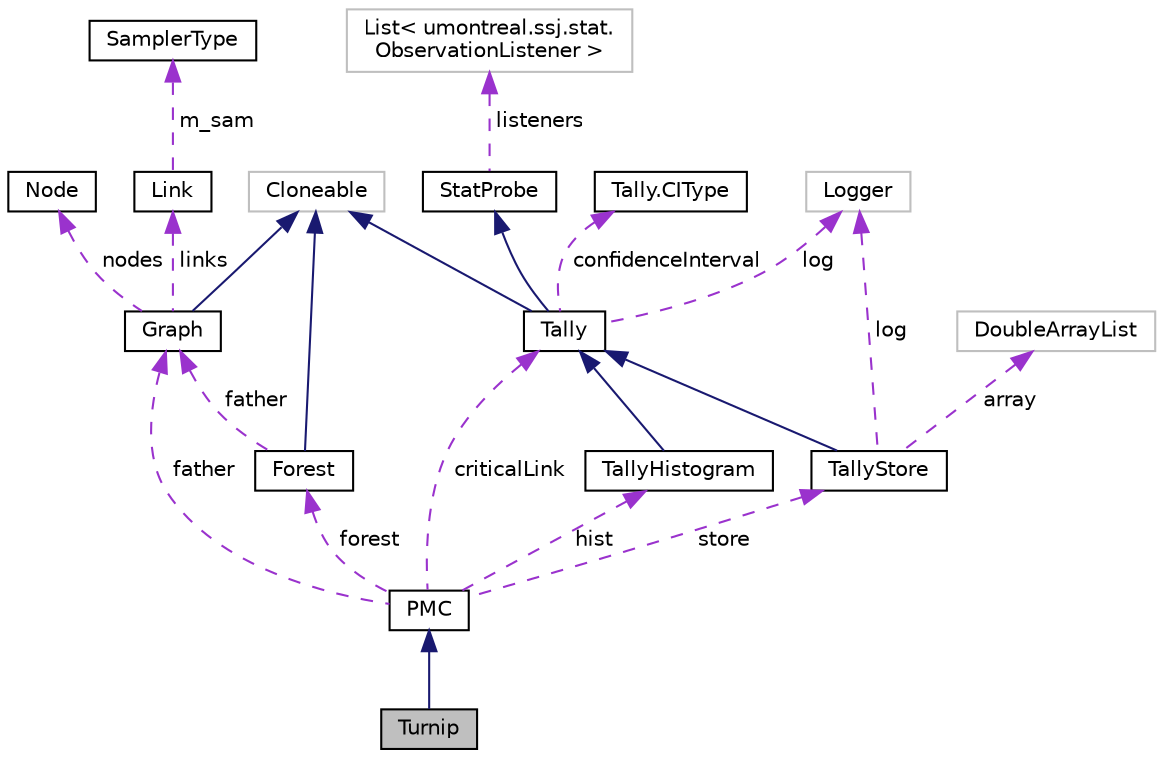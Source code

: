 digraph "Turnip"
{
 // INTERACTIVE_SVG=YES
  bgcolor="transparent";
  edge [fontname="Helvetica",fontsize="10",labelfontname="Helvetica",labelfontsize="10"];
  node [fontname="Helvetica",fontsize="10",shape=record];
  Node2 [label="Turnip",height=0.2,width=0.4,color="black", fillcolor="grey75", style="filled", fontcolor="black"];
  Node3 -> Node2 [dir="back",color="midnightblue",fontsize="10",style="solid",fontname="Helvetica"];
  Node3 [label="PMC",height=0.2,width=0.4,color="black",URL="$d4/de0/classumontreal_1_1ssj_1_1networks_1_1PMC.html",tooltip="This class implements the Permutation Monte Carlo method to estimate the reliability of a network..."];
  Node4 -> Node3 [dir="back",color="darkorchid3",fontsize="10",style="dashed",label=" forest" ,fontname="Helvetica"];
  Node4 [label="Forest",height=0.2,width=0.4,color="black",URL="$d8/d06/classumontreal_1_1ssj_1_1networks_1_1Forest.html",tooltip="This class implements forest and trees. "];
  Node5 -> Node4 [dir="back",color="midnightblue",fontsize="10",style="solid",fontname="Helvetica"];
  Node5 [label="Cloneable",height=0.2,width=0.4,color="grey75"];
  Node6 -> Node4 [dir="back",color="darkorchid3",fontsize="10",style="dashed",label=" father" ,fontname="Helvetica"];
  Node6 [label="Graph",height=0.2,width=0.4,color="black",URL="$d4/d6e/classumontreal_1_1ssj_1_1networks_1_1Graph.html",tooltip="This class implements a stochastic non-oriented weighted graph (a network). "];
  Node5 -> Node6 [dir="back",color="midnightblue",fontsize="10",style="solid",fontname="Helvetica"];
  Node7 -> Node6 [dir="back",color="darkorchid3",fontsize="10",style="dashed",label=" nodes" ,fontname="Helvetica"];
  Node7 [label="Node",height=0.2,width=0.4,color="black",URL="$dc/dbc/classumontreal_1_1ssj_1_1networks_1_1Node.html",tooltip="This class provides nodes for a graph. "];
  Node8 -> Node6 [dir="back",color="darkorchid3",fontsize="10",style="dashed",label=" links" ,fontname="Helvetica"];
  Node8 [label="Link",height=0.2,width=0.4,color="black",URL="$df/d9c/classumontreal_1_1ssj_1_1networks_1_1Link.html",tooltip="A Link of a network. "];
  Node9 -> Node8 [dir="back",color="darkorchid3",fontsize="10",style="dashed",label=" m_sam" ,fontname="Helvetica"];
  Node9 [label="SamplerType",height=0.2,width=0.4,color="black",URL="$db/d5d/enumumontreal_1_1ssj_1_1networks_1_1SamplerType.html"];
  Node6 -> Node3 [dir="back",color="darkorchid3",fontsize="10",style="dashed",label=" father" ,fontname="Helvetica"];
  Node10 -> Node3 [dir="back",color="darkorchid3",fontsize="10",style="dashed",label=" criticalLink" ,fontname="Helvetica"];
  Node10 [label="Tally",height=0.2,width=0.4,color="black",URL="$d8/d54/classumontreal_1_1ssj_1_1stat_1_1Tally.html",tooltip="A subclass of StatProbe. "];
  Node11 -> Node10 [dir="back",color="midnightblue",fontsize="10",style="solid",fontname="Helvetica"];
  Node11 [label="StatProbe",height=0.2,width=0.4,color="black",URL="$d5/d8e/classumontreal_1_1ssj_1_1stat_1_1StatProbe.html",tooltip="The objects of this class are statistical probes or collectors, which are elementary devices for coll..."];
  Node12 -> Node11 [dir="back",color="darkorchid3",fontsize="10",style="dashed",label=" listeners" ,fontname="Helvetica"];
  Node12 [label="List\< umontreal.ssj.stat.\lObservationListener \>",height=0.2,width=0.4,color="grey75"];
  Node5 -> Node10 [dir="back",color="midnightblue",fontsize="10",style="solid",fontname="Helvetica"];
  Node13 -> Node10 [dir="back",color="darkorchid3",fontsize="10",style="dashed",label=" log" ,fontname="Helvetica"];
  Node13 [label="Logger",height=0.2,width=0.4,color="grey75"];
  Node14 -> Node10 [dir="back",color="darkorchid3",fontsize="10",style="dashed",label=" confidenceInterval" ,fontname="Helvetica"];
  Node14 [label="Tally.CIType",height=0.2,width=0.4,color="black",URL="$d9/df5/enumumontreal_1_1ssj_1_1stat_1_1Tally_1_1CIType.html"];
  Node15 -> Node3 [dir="back",color="darkorchid3",fontsize="10",style="dashed",label=" store" ,fontname="Helvetica"];
  Node15 [label="TallyStore",height=0.2,width=0.4,color="black",URL="$d8/de5/classumontreal_1_1ssj_1_1stat_1_1TallyStore.html",tooltip="This class is a variant of Tally for which the individual observations are stored in a list implement..."];
  Node10 -> Node15 [dir="back",color="midnightblue",fontsize="10",style="solid",fontname="Helvetica"];
  Node16 -> Node15 [dir="back",color="darkorchid3",fontsize="10",style="dashed",label=" array" ,fontname="Helvetica"];
  Node16 [label="DoubleArrayList",height=0.2,width=0.4,color="grey75"];
  Node13 -> Node15 [dir="back",color="darkorchid3",fontsize="10",style="dashed",label=" log" ,fontname="Helvetica"];
  Node17 -> Node3 [dir="back",color="darkorchid3",fontsize="10",style="dashed",label=" hist" ,fontname="Helvetica"];
  Node17 [label="TallyHistogram",height=0.2,width=0.4,color="black",URL="$de/d2f/classumontreal_1_1ssj_1_1stat_1_1TallyHistogram.html",tooltip="This class extends Tally. "];
  Node10 -> Node17 [dir="back",color="midnightblue",fontsize="10",style="solid",fontname="Helvetica"];
}
